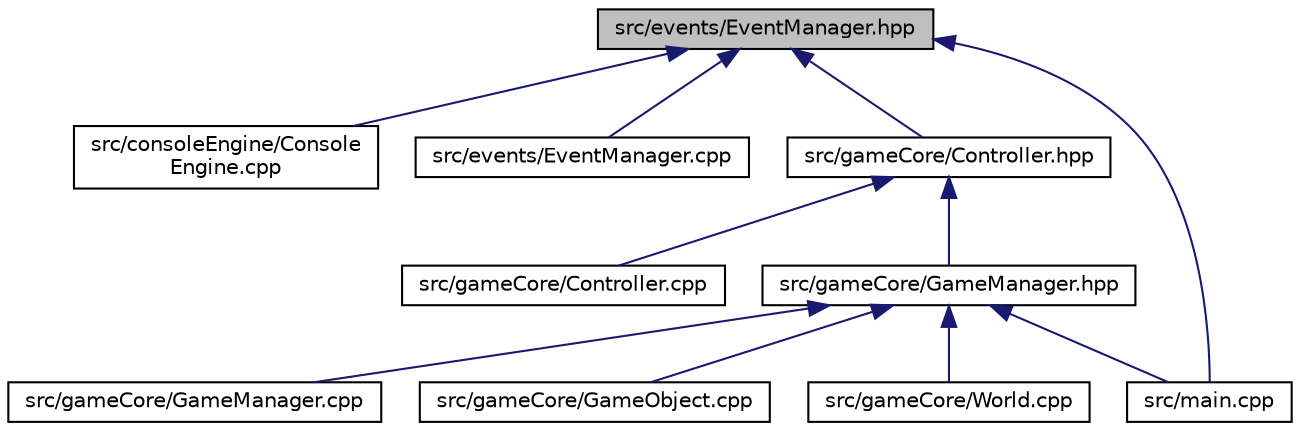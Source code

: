 digraph "src/events/EventManager.hpp"
{
 // LATEX_PDF_SIZE
  edge [fontname="Helvetica",fontsize="10",labelfontname="Helvetica",labelfontsize="10"];
  node [fontname="Helvetica",fontsize="10",shape=record];
  Node1 [label="src/events/EventManager.hpp",height=0.2,width=0.4,color="black", fillcolor="grey75", style="filled", fontcolor="black",tooltip="Singleton that manages events processing."];
  Node1 -> Node2 [dir="back",color="midnightblue",fontsize="10",style="solid",fontname="Helvetica"];
  Node2 [label="src/consoleEngine/Console\lEngine.cpp",height=0.2,width=0.4,color="black", fillcolor="white", style="filled",URL="$_console_engine_8cpp.html",tooltip="Display really basic graphics in the console."];
  Node1 -> Node3 [dir="back",color="midnightblue",fontsize="10",style="solid",fontname="Helvetica"];
  Node3 [label="src/events/EventManager.cpp",height=0.2,width=0.4,color="black", fillcolor="white", style="filled",URL="$_event_manager_8cpp.html",tooltip="Implementation of EventManager class."];
  Node1 -> Node4 [dir="back",color="midnightblue",fontsize="10",style="solid",fontname="Helvetica"];
  Node4 [label="src/gameCore/Controller.hpp",height=0.2,width=0.4,color="black", fillcolor="white", style="filled",URL="$_controller_8hpp.html",tooltip="Controllers defines behaviors of GameObjects."];
  Node4 -> Node5 [dir="back",color="midnightblue",fontsize="10",style="solid",fontname="Helvetica"];
  Node5 [label="src/gameCore/Controller.cpp",height=0.2,width=0.4,color="black", fillcolor="white", style="filled",URL="$_controller_8cpp.html",tooltip="Controllers defines behaviors of GameObjects."];
  Node4 -> Node6 [dir="back",color="midnightblue",fontsize="10",style="solid",fontname="Helvetica"];
  Node6 [label="src/gameCore/GameManager.hpp",height=0.2,width=0.4,color="black", fillcolor="white", style="filled",URL="$_game_manager_8hpp.html",tooltip="Singleton that manage the game progress."];
  Node6 -> Node7 [dir="back",color="midnightblue",fontsize="10",style="solid",fontname="Helvetica"];
  Node7 [label="src/gameCore/GameManager.cpp",height=0.2,width=0.4,color="black", fillcolor="white", style="filled",URL="$_game_manager_8cpp.html",tooltip="Manage the game progress."];
  Node6 -> Node8 [dir="back",color="midnightblue",fontsize="10",style="solid",fontname="Helvetica"];
  Node8 [label="src/gameCore/GameObject.cpp",height=0.2,width=0.4,color="black", fillcolor="white", style="filled",URL="$_game_object_8cpp.html",tooltip="Every object that have a role in the game is a subclass of GameObject."];
  Node6 -> Node9 [dir="back",color="midnightblue",fontsize="10",style="solid",fontname="Helvetica"];
  Node9 [label="src/gameCore/World.cpp",height=0.2,width=0.4,color="black", fillcolor="white", style="filled",URL="$_world_8cpp.html",tooltip="The World object is a container that contains a reference on all game objects."];
  Node6 -> Node10 [dir="back",color="midnightblue",fontsize="10",style="solid",fontname="Helvetica"];
  Node10 [label="src/main.cpp",height=0.2,width=0.4,color="black", fillcolor="white", style="filled",URL="$main_8cpp_source.html",tooltip=" "];
  Node1 -> Node10 [dir="back",color="midnightblue",fontsize="10",style="solid",fontname="Helvetica"];
}
